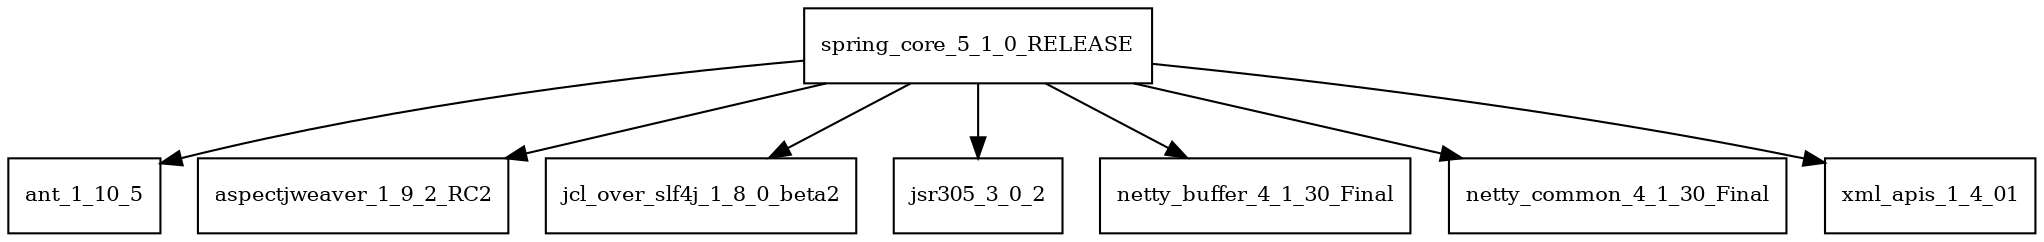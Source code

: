digraph spring_core_5_1_0_RELEASE_dependencies {
  node [shape = box, fontsize=10.0];
  spring_core_5_1_0_RELEASE -> ant_1_10_5;
  spring_core_5_1_0_RELEASE -> aspectjweaver_1_9_2_RC2;
  spring_core_5_1_0_RELEASE -> jcl_over_slf4j_1_8_0_beta2;
  spring_core_5_1_0_RELEASE -> jsr305_3_0_2;
  spring_core_5_1_0_RELEASE -> netty_buffer_4_1_30_Final;
  spring_core_5_1_0_RELEASE -> netty_common_4_1_30_Final;
  spring_core_5_1_0_RELEASE -> xml_apis_1_4_01;
}
